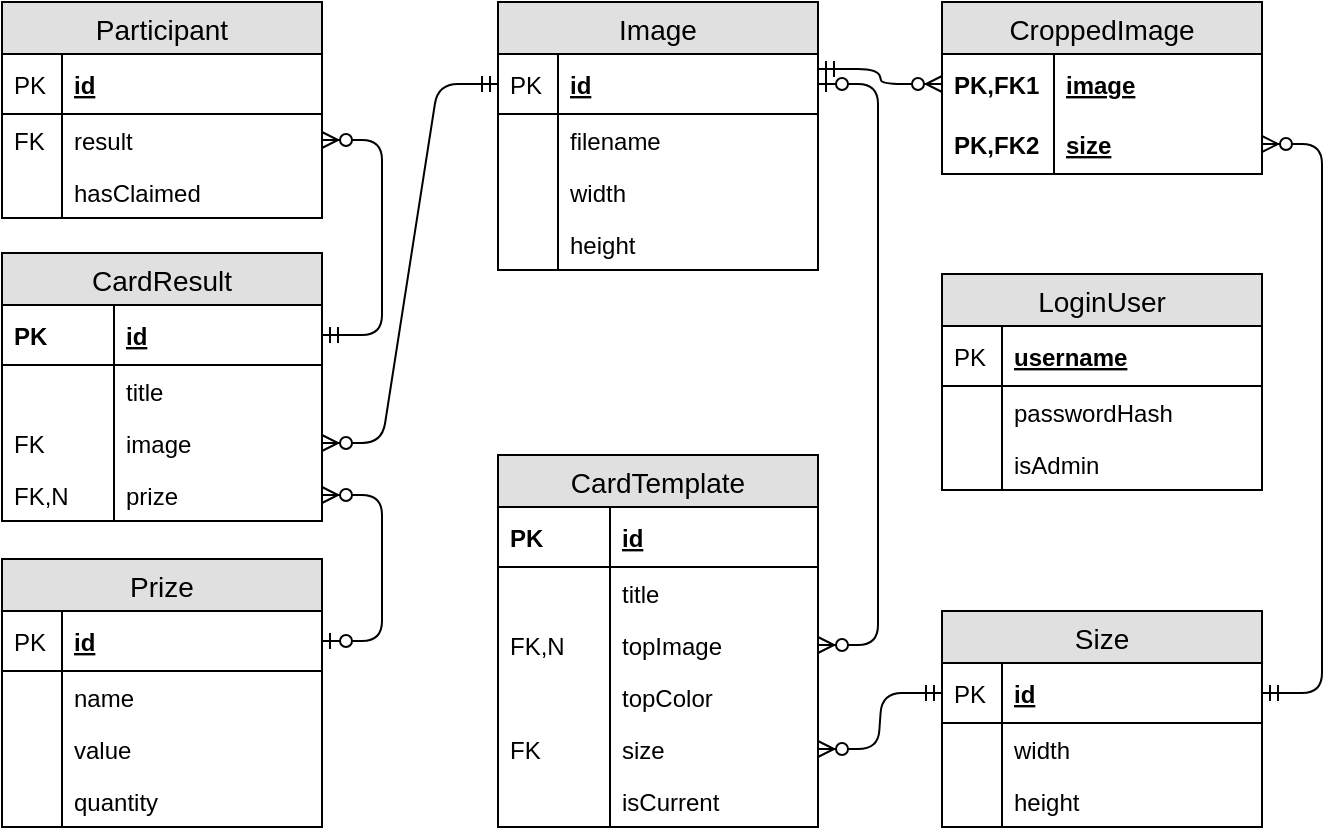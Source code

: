 <mxfile version="10.6.3" type="github"><diagram id="Myed-SuJqB78wdY_oxG5" name="Page-1"><mxGraphModel dx="1394" dy="770" grid="1" gridSize="10" guides="1" tooltips="1" connect="1" arrows="1" fold="1" page="1" pageScale="1" pageWidth="850" pageHeight="1100" math="0" shadow="0"><root><mxCell id="0"/><mxCell id="1" parent="0"/><mxCell id="y3QDMZZzhHuFTWwug0BD-1" value="LoginUser" style="swimlane;fontStyle=0;childLayout=stackLayout;horizontal=1;startSize=26;fillColor=#e0e0e0;horizontalStack=0;resizeParent=1;resizeParentMax=0;resizeLast=0;collapsible=1;marginBottom=0;swimlaneFillColor=#ffffff;align=center;fontSize=14;" parent="1" vertex="1"><mxGeometry x="550" y="266" width="160" height="108" as="geometry"/></mxCell><mxCell id="y3QDMZZzhHuFTWwug0BD-2" value="username" style="shape=partialRectangle;top=0;left=0;right=0;bottom=1;align=left;verticalAlign=middle;fillColor=none;spacingLeft=34;spacingRight=4;overflow=hidden;rotatable=0;points=[[0,0.5],[1,0.5]];portConstraint=eastwest;dropTarget=0;fontStyle=5;fontSize=12;" parent="y3QDMZZzhHuFTWwug0BD-1" vertex="1"><mxGeometry y="26" width="160" height="30" as="geometry"/></mxCell><mxCell id="y3QDMZZzhHuFTWwug0BD-3" value="PK" style="shape=partialRectangle;top=0;left=0;bottom=0;fillColor=none;align=left;verticalAlign=middle;spacingLeft=4;spacingRight=4;overflow=hidden;rotatable=0;points=[];portConstraint=eastwest;part=1;fontSize=12;" parent="y3QDMZZzhHuFTWwug0BD-2" vertex="1" connectable="0"><mxGeometry width="30" height="30" as="geometry"/></mxCell><mxCell id="y3QDMZZzhHuFTWwug0BD-4" value="passwordHash" style="shape=partialRectangle;top=0;left=0;right=0;bottom=0;align=left;verticalAlign=top;fillColor=none;spacingLeft=34;spacingRight=4;overflow=hidden;rotatable=0;points=[[0,0.5],[1,0.5]];portConstraint=eastwest;dropTarget=0;fontSize=12;" parent="y3QDMZZzhHuFTWwug0BD-1" vertex="1"><mxGeometry y="56" width="160" height="26" as="geometry"/></mxCell><mxCell id="y3QDMZZzhHuFTWwug0BD-5" value="" style="shape=partialRectangle;top=0;left=0;bottom=0;fillColor=none;align=left;verticalAlign=top;spacingLeft=4;spacingRight=4;overflow=hidden;rotatable=0;points=[];portConstraint=eastwest;part=1;fontSize=12;" parent="y3QDMZZzhHuFTWwug0BD-4" vertex="1" connectable="0"><mxGeometry width="30" height="26" as="geometry"/></mxCell><mxCell id="y3QDMZZzhHuFTWwug0BD-52" value="isAdmin" style="shape=partialRectangle;top=0;left=0;right=0;bottom=0;align=left;verticalAlign=top;fillColor=none;spacingLeft=34;spacingRight=4;overflow=hidden;rotatable=0;points=[[0,0.5],[1,0.5]];portConstraint=eastwest;dropTarget=0;fontSize=12;" parent="y3QDMZZzhHuFTWwug0BD-1" vertex="1"><mxGeometry y="82" width="160" height="26" as="geometry"/></mxCell><mxCell id="y3QDMZZzhHuFTWwug0BD-53" value="" style="shape=partialRectangle;top=0;left=0;bottom=0;fillColor=none;align=left;verticalAlign=top;spacingLeft=4;spacingRight=4;overflow=hidden;rotatable=0;points=[];portConstraint=eastwest;part=1;fontSize=12;" parent="y3QDMZZzhHuFTWwug0BD-52" vertex="1" connectable="0"><mxGeometry width="30" height="26" as="geometry"/></mxCell><mxCell id="y3QDMZZzhHuFTWwug0BD-16" value="Prize" style="swimlane;fontStyle=0;childLayout=stackLayout;horizontal=1;startSize=26;fillColor=#e0e0e0;horizontalStack=0;resizeParent=1;resizeParentMax=0;resizeLast=0;collapsible=1;marginBottom=0;swimlaneFillColor=#ffffff;align=center;fontSize=14;" parent="1" vertex="1"><mxGeometry x="80" y="408.5" width="160" height="134" as="geometry"/></mxCell><mxCell id="y3QDMZZzhHuFTWwug0BD-17" value="id" style="shape=partialRectangle;top=0;left=0;right=0;bottom=1;align=left;verticalAlign=middle;fillColor=none;spacingLeft=34;spacingRight=4;overflow=hidden;rotatable=0;points=[[0,0.5],[1,0.5]];portConstraint=eastwest;dropTarget=0;fontStyle=5;fontSize=12;" parent="y3QDMZZzhHuFTWwug0BD-16" vertex="1"><mxGeometry y="26" width="160" height="30" as="geometry"/></mxCell><mxCell id="y3QDMZZzhHuFTWwug0BD-18" value="PK" style="shape=partialRectangle;top=0;left=0;bottom=0;fillColor=none;align=left;verticalAlign=middle;spacingLeft=4;spacingRight=4;overflow=hidden;rotatable=0;points=[];portConstraint=eastwest;part=1;fontSize=12;" parent="y3QDMZZzhHuFTWwug0BD-17" vertex="1" connectable="0"><mxGeometry width="30" height="30" as="geometry"/></mxCell><mxCell id="y3QDMZZzhHuFTWwug0BD-19" value="name" style="shape=partialRectangle;top=0;left=0;right=0;bottom=0;align=left;verticalAlign=top;fillColor=none;spacingLeft=34;spacingRight=4;overflow=hidden;rotatable=0;points=[[0,0.5],[1,0.5]];portConstraint=eastwest;dropTarget=0;fontSize=12;" parent="y3QDMZZzhHuFTWwug0BD-16" vertex="1"><mxGeometry y="56" width="160" height="26" as="geometry"/></mxCell><mxCell id="y3QDMZZzhHuFTWwug0BD-20" value="" style="shape=partialRectangle;top=0;left=0;bottom=0;fillColor=none;align=left;verticalAlign=top;spacingLeft=4;spacingRight=4;overflow=hidden;rotatable=0;points=[];portConstraint=eastwest;part=1;fontSize=12;" parent="y3QDMZZzhHuFTWwug0BD-19" vertex="1" connectable="0"><mxGeometry width="30" height="26" as="geometry"/></mxCell><mxCell id="y3QDMZZzhHuFTWwug0BD-23" value="value" style="shape=partialRectangle;top=0;left=0;right=0;bottom=0;align=left;verticalAlign=top;fillColor=none;spacingLeft=34;spacingRight=4;overflow=hidden;rotatable=0;points=[[0,0.5],[1,0.5]];portConstraint=eastwest;dropTarget=0;fontSize=12;" parent="y3QDMZZzhHuFTWwug0BD-16" vertex="1"><mxGeometry y="82" width="160" height="26" as="geometry"/></mxCell><mxCell id="y3QDMZZzhHuFTWwug0BD-24" value="" style="shape=partialRectangle;top=0;left=0;bottom=0;fillColor=none;align=left;verticalAlign=top;spacingLeft=4;spacingRight=4;overflow=hidden;rotatable=0;points=[];portConstraint=eastwest;part=1;fontSize=12;" parent="y3QDMZZzhHuFTWwug0BD-23" vertex="1" connectable="0"><mxGeometry width="30" height="26" as="geometry"/></mxCell><mxCell id="y3QDMZZzhHuFTWwug0BD-27" value="quantity" style="shape=partialRectangle;top=0;left=0;right=0;bottom=0;align=left;verticalAlign=top;fillColor=none;spacingLeft=34;spacingRight=4;overflow=hidden;rotatable=0;points=[[0,0.5],[1,0.5]];portConstraint=eastwest;dropTarget=0;fontSize=12;" parent="y3QDMZZzhHuFTWwug0BD-16" vertex="1"><mxGeometry y="108" width="160" height="26" as="geometry"/></mxCell><mxCell id="y3QDMZZzhHuFTWwug0BD-28" value="" style="shape=partialRectangle;top=0;left=0;bottom=0;fillColor=none;align=left;verticalAlign=top;spacingLeft=4;spacingRight=4;overflow=hidden;rotatable=0;points=[];portConstraint=eastwest;part=1;fontSize=12;" parent="y3QDMZZzhHuFTWwug0BD-27" vertex="1" connectable="0"><mxGeometry width="30" height="26" as="geometry"/></mxCell><mxCell id="y3QDMZZzhHuFTWwug0BD-33" value="Image" style="swimlane;fontStyle=0;childLayout=stackLayout;horizontal=1;startSize=26;fillColor=#e0e0e0;horizontalStack=0;resizeParent=1;resizeParentMax=0;resizeLast=0;collapsible=1;marginBottom=0;swimlaneFillColor=#ffffff;align=center;fontSize=14;" parent="1" vertex="1"><mxGeometry x="328" y="130" width="160" height="134" as="geometry"/></mxCell><mxCell id="y3QDMZZzhHuFTWwug0BD-34" value="id" style="shape=partialRectangle;top=0;left=0;right=0;bottom=1;align=left;verticalAlign=middle;fillColor=none;spacingLeft=34;spacingRight=4;overflow=hidden;rotatable=0;points=[[0,0.5],[1,0.5]];portConstraint=eastwest;dropTarget=0;fontStyle=5;fontSize=12;" parent="y3QDMZZzhHuFTWwug0BD-33" vertex="1"><mxGeometry y="26" width="160" height="30" as="geometry"/></mxCell><mxCell id="y3QDMZZzhHuFTWwug0BD-35" value="PK" style="shape=partialRectangle;top=0;left=0;bottom=0;fillColor=none;align=left;verticalAlign=middle;spacingLeft=4;spacingRight=4;overflow=hidden;rotatable=0;points=[];portConstraint=eastwest;part=1;fontSize=12;" parent="y3QDMZZzhHuFTWwug0BD-34" vertex="1" connectable="0"><mxGeometry width="30" height="30" as="geometry"/></mxCell><mxCell id="y3QDMZZzhHuFTWwug0BD-36" value="filename" style="shape=partialRectangle;top=0;left=0;right=0;bottom=0;align=left;verticalAlign=top;fillColor=none;spacingLeft=34;spacingRight=4;overflow=hidden;rotatable=0;points=[[0,0.5],[1,0.5]];portConstraint=eastwest;dropTarget=0;fontSize=12;" parent="y3QDMZZzhHuFTWwug0BD-33" vertex="1"><mxGeometry y="56" width="160" height="26" as="geometry"/></mxCell><mxCell id="y3QDMZZzhHuFTWwug0BD-37" value="" style="shape=partialRectangle;top=0;left=0;bottom=0;fillColor=none;align=left;verticalAlign=top;spacingLeft=4;spacingRight=4;overflow=hidden;rotatable=0;points=[];portConstraint=eastwest;part=1;fontSize=12;" parent="y3QDMZZzhHuFTWwug0BD-36" vertex="1" connectable="0"><mxGeometry width="30" height="26" as="geometry"/></mxCell><mxCell id="y3QDMZZzhHuFTWwug0BD-91" value="width" style="shape=partialRectangle;top=0;left=0;right=0;bottom=0;align=left;verticalAlign=top;fillColor=none;spacingLeft=34;spacingRight=4;overflow=hidden;rotatable=0;points=[[0,0.5],[1,0.5]];portConstraint=eastwest;dropTarget=0;fontSize=12;" parent="y3QDMZZzhHuFTWwug0BD-33" vertex="1"><mxGeometry y="82" width="160" height="26" as="geometry"/></mxCell><mxCell id="y3QDMZZzhHuFTWwug0BD-92" value="" style="shape=partialRectangle;top=0;left=0;bottom=0;fillColor=none;align=left;verticalAlign=top;spacingLeft=4;spacingRight=4;overflow=hidden;rotatable=0;points=[];portConstraint=eastwest;part=1;fontSize=12;" parent="y3QDMZZzhHuFTWwug0BD-91" vertex="1" connectable="0"><mxGeometry width="30" height="26" as="geometry"/></mxCell><mxCell id="y3QDMZZzhHuFTWwug0BD-93" value="height" style="shape=partialRectangle;top=0;left=0;right=0;bottom=0;align=left;verticalAlign=top;fillColor=none;spacingLeft=34;spacingRight=4;overflow=hidden;rotatable=0;points=[[0,0.5],[1,0.5]];portConstraint=eastwest;dropTarget=0;fontSize=12;" parent="y3QDMZZzhHuFTWwug0BD-33" vertex="1"><mxGeometry y="108" width="160" height="26" as="geometry"/></mxCell><mxCell id="y3QDMZZzhHuFTWwug0BD-94" value="" style="shape=partialRectangle;top=0;left=0;bottom=0;fillColor=none;align=left;verticalAlign=top;spacingLeft=4;spacingRight=4;overflow=hidden;rotatable=0;points=[];portConstraint=eastwest;part=1;fontSize=12;" parent="y3QDMZZzhHuFTWwug0BD-93" vertex="1" connectable="0"><mxGeometry width="30" height="26" as="geometry"/></mxCell><mxCell id="y3QDMZZzhHuFTWwug0BD-65" value="CroppedImage" style="swimlane;fontStyle=0;childLayout=stackLayout;horizontal=1;startSize=26;fillColor=#e0e0e0;horizontalStack=0;resizeParent=1;resizeParentMax=0;resizeLast=0;collapsible=1;marginBottom=0;swimlaneFillColor=#ffffff;align=center;fontSize=14;" parent="1" vertex="1"><mxGeometry x="550" y="130" width="160" height="86" as="geometry"/></mxCell><mxCell id="y3QDMZZzhHuFTWwug0BD-66" value="image" style="shape=partialRectangle;top=0;left=0;right=0;bottom=0;align=left;verticalAlign=middle;fillColor=none;spacingLeft=60;spacingRight=4;overflow=hidden;rotatable=0;points=[[0,0.5],[1,0.5]];portConstraint=eastwest;dropTarget=0;fontStyle=5;fontSize=12;" parent="y3QDMZZzhHuFTWwug0BD-65" vertex="1"><mxGeometry y="26" width="160" height="30" as="geometry"/></mxCell><mxCell id="y3QDMZZzhHuFTWwug0BD-67" value="PK,FK1" style="shape=partialRectangle;fontStyle=1;top=0;left=0;bottom=0;fillColor=none;align=left;verticalAlign=middle;spacingLeft=4;spacingRight=4;overflow=hidden;rotatable=0;points=[];portConstraint=eastwest;part=1;fontSize=12;" parent="y3QDMZZzhHuFTWwug0BD-66" vertex="1" connectable="0"><mxGeometry width="56" height="30" as="geometry"/></mxCell><mxCell id="y3QDMZZzhHuFTWwug0BD-68" value="size" style="shape=partialRectangle;top=0;left=0;right=0;bottom=1;align=left;verticalAlign=middle;fillColor=none;spacingLeft=60;spacingRight=4;overflow=hidden;rotatable=0;points=[[0,0.5],[1,0.5]];portConstraint=eastwest;dropTarget=0;fontStyle=5;fontSize=12;" parent="y3QDMZZzhHuFTWwug0BD-65" vertex="1"><mxGeometry y="56" width="160" height="30" as="geometry"/></mxCell><mxCell id="y3QDMZZzhHuFTWwug0BD-69" value="PK,FK2" style="shape=partialRectangle;fontStyle=1;top=0;left=0;bottom=0;fillColor=none;align=left;verticalAlign=middle;spacingLeft=4;spacingRight=4;overflow=hidden;rotatable=0;points=[];portConstraint=eastwest;part=1;fontSize=12;" parent="y3QDMZZzhHuFTWwug0BD-68" vertex="1" connectable="0"><mxGeometry width="56" height="30" as="geometry"/></mxCell><mxCell id="y3QDMZZzhHuFTWwug0BD-74" value="Size" style="swimlane;fontStyle=0;childLayout=stackLayout;horizontal=1;startSize=26;fillColor=#e0e0e0;horizontalStack=0;resizeParent=1;resizeParentMax=0;resizeLast=0;collapsible=1;marginBottom=0;swimlaneFillColor=#ffffff;align=center;fontSize=14;" parent="1" vertex="1"><mxGeometry x="550" y="434.5" width="160" height="108" as="geometry"/></mxCell><mxCell id="y3QDMZZzhHuFTWwug0BD-75" value="id" style="shape=partialRectangle;top=0;left=0;right=0;bottom=1;align=left;verticalAlign=middle;fillColor=none;spacingLeft=34;spacingRight=4;overflow=hidden;rotatable=0;points=[[0,0.5],[1,0.5]];portConstraint=eastwest;dropTarget=0;fontStyle=5;fontSize=12;" parent="y3QDMZZzhHuFTWwug0BD-74" vertex="1"><mxGeometry y="26" width="160" height="30" as="geometry"/></mxCell><mxCell id="y3QDMZZzhHuFTWwug0BD-76" value="PK" style="shape=partialRectangle;top=0;left=0;bottom=0;fillColor=none;align=left;verticalAlign=middle;spacingLeft=4;spacingRight=4;overflow=hidden;rotatable=0;points=[];portConstraint=eastwest;part=1;fontSize=12;" parent="y3QDMZZzhHuFTWwug0BD-75" vertex="1" connectable="0"><mxGeometry width="30" height="30" as="geometry"/></mxCell><mxCell id="y3QDMZZzhHuFTWwug0BD-85" value="width" style="shape=partialRectangle;top=0;left=0;right=0;bottom=0;align=left;verticalAlign=top;fillColor=none;spacingLeft=34;spacingRight=4;overflow=hidden;rotatable=0;points=[[0,0.5],[1,0.5]];portConstraint=eastwest;dropTarget=0;fontSize=12;" parent="y3QDMZZzhHuFTWwug0BD-74" vertex="1"><mxGeometry y="56" width="160" height="26" as="geometry"/></mxCell><mxCell id="y3QDMZZzhHuFTWwug0BD-86" value="" style="shape=partialRectangle;top=0;left=0;bottom=0;fillColor=none;align=left;verticalAlign=top;spacingLeft=4;spacingRight=4;overflow=hidden;rotatable=0;points=[];portConstraint=eastwest;part=1;fontSize=12;" parent="y3QDMZZzhHuFTWwug0BD-85" vertex="1" connectable="0"><mxGeometry width="30" height="26" as="geometry"/></mxCell><mxCell id="y3QDMZZzhHuFTWwug0BD-79" value="height" style="shape=partialRectangle;top=0;left=0;right=0;bottom=0;align=left;verticalAlign=top;fillColor=none;spacingLeft=34;spacingRight=4;overflow=hidden;rotatable=0;points=[[0,0.5],[1,0.5]];portConstraint=eastwest;dropTarget=0;fontSize=12;" parent="y3QDMZZzhHuFTWwug0BD-74" vertex="1"><mxGeometry y="82" width="160" height="26" as="geometry"/></mxCell><mxCell id="y3QDMZZzhHuFTWwug0BD-80" value="" style="shape=partialRectangle;top=0;left=0;bottom=0;fillColor=none;align=left;verticalAlign=top;spacingLeft=4;spacingRight=4;overflow=hidden;rotatable=0;points=[];portConstraint=eastwest;part=1;fontSize=12;" parent="y3QDMZZzhHuFTWwug0BD-79" vertex="1" connectable="0"><mxGeometry width="30" height="26" as="geometry"/></mxCell><mxCell id="y3QDMZZzhHuFTWwug0BD-96" value="" style="edgeStyle=entityRelationEdgeStyle;fontSize=12;html=1;endArrow=ERzeroToMany;startArrow=ERmandOne;exitX=1;exitY=0.25;exitDx=0;exitDy=0;" parent="1" source="y3QDMZZzhHuFTWwug0BD-33" target="y3QDMZZzhHuFTWwug0BD-66" edge="1"><mxGeometry width="100" height="100" relative="1" as="geometry"><mxPoint x="580" y="341" as="sourcePoint"/><mxPoint x="680" y="241" as="targetPoint"/></mxGeometry></mxCell><mxCell id="y3QDMZZzhHuFTWwug0BD-97" value="" style="edgeStyle=entityRelationEdgeStyle;fontSize=12;html=1;endArrow=ERzeroToMany;startArrow=ERmandOne;" parent="1" source="y3QDMZZzhHuFTWwug0BD-75" target="y3QDMZZzhHuFTWwug0BD-68" edge="1"><mxGeometry width="100" height="100" relative="1" as="geometry"><mxPoint x="540" y="385" as="sourcePoint"/><mxPoint x="540" y="277" as="targetPoint"/></mxGeometry></mxCell><mxCell id="y3QDMZZzhHuFTWwug0BD-98" value="Participant" style="swimlane;fontStyle=0;childLayout=stackLayout;horizontal=1;startSize=26;fillColor=#e0e0e0;horizontalStack=0;resizeParent=1;resizeParentMax=0;resizeLast=0;collapsible=1;marginBottom=0;swimlaneFillColor=#ffffff;align=center;fontSize=14;" parent="1" vertex="1"><mxGeometry x="80" y="130" width="160" height="108" as="geometry"/></mxCell><mxCell id="y3QDMZZzhHuFTWwug0BD-99" value="id" style="shape=partialRectangle;top=0;left=0;right=0;bottom=1;align=left;verticalAlign=middle;fillColor=none;spacingLeft=34;spacingRight=4;overflow=hidden;rotatable=0;points=[[0,0.5],[1,0.5]];portConstraint=eastwest;dropTarget=0;fontStyle=5;fontSize=12;" parent="y3QDMZZzhHuFTWwug0BD-98" vertex="1"><mxGeometry y="26" width="160" height="30" as="geometry"/></mxCell><mxCell id="y3QDMZZzhHuFTWwug0BD-100" value="PK" style="shape=partialRectangle;top=0;left=0;bottom=0;fillColor=none;align=left;verticalAlign=middle;spacingLeft=4;spacingRight=4;overflow=hidden;rotatable=0;points=[];portConstraint=eastwest;part=1;fontSize=12;" parent="y3QDMZZzhHuFTWwug0BD-99" vertex="1" connectable="0"><mxGeometry width="30" height="30" as="geometry"/></mxCell><mxCell id="y3QDMZZzhHuFTWwug0BD-101" value="result" style="shape=partialRectangle;top=0;left=0;right=0;bottom=0;align=left;verticalAlign=top;fillColor=none;spacingLeft=34;spacingRight=4;overflow=hidden;rotatable=0;points=[[0,0.5],[1,0.5]];portConstraint=eastwest;dropTarget=0;fontSize=12;" parent="y3QDMZZzhHuFTWwug0BD-98" vertex="1"><mxGeometry y="56" width="160" height="26" as="geometry"/></mxCell><mxCell id="y3QDMZZzhHuFTWwug0BD-102" value="FK" style="shape=partialRectangle;top=0;left=0;bottom=0;fillColor=none;align=left;verticalAlign=top;spacingLeft=4;spacingRight=4;overflow=hidden;rotatable=0;points=[];portConstraint=eastwest;part=1;fontSize=12;" parent="y3QDMZZzhHuFTWwug0BD-101" vertex="1" connectable="0"><mxGeometry width="30" height="26" as="geometry"/></mxCell><mxCell id="y3QDMZZzhHuFTWwug0BD-109" value="hasClaimed" style="shape=partialRectangle;top=0;left=0;right=0;bottom=0;align=left;verticalAlign=top;fillColor=none;spacingLeft=34;spacingRight=4;overflow=hidden;rotatable=0;points=[[0,0.5],[1,0.5]];portConstraint=eastwest;dropTarget=0;fontSize=12;" parent="y3QDMZZzhHuFTWwug0BD-98" vertex="1"><mxGeometry y="82" width="160" height="26" as="geometry"/></mxCell><mxCell id="y3QDMZZzhHuFTWwug0BD-110" value="" style="shape=partialRectangle;top=0;left=0;bottom=0;fillColor=none;align=left;verticalAlign=top;spacingLeft=4;spacingRight=4;overflow=hidden;rotatable=0;points=[];portConstraint=eastwest;part=1;fontSize=12;" parent="y3QDMZZzhHuFTWwug0BD-109" vertex="1" connectable="0"><mxGeometry width="30" height="26" as="geometry"/></mxCell><mxCell id="y3QDMZZzhHuFTWwug0BD-122" value="" style="edgeStyle=entityRelationEdgeStyle;fontSize=12;html=1;endArrow=ERzeroToMany;startArrow=ERzeroToOne;" parent="1" source="y3QDMZZzhHuFTWwug0BD-17" target="y3QDMZZzhHuFTWwug0BD-152" edge="1"><mxGeometry width="100" height="100" relative="1" as="geometry"><mxPoint x="300" y="560" as="sourcePoint"/><mxPoint x="400" y="460" as="targetPoint"/></mxGeometry></mxCell><mxCell id="y3QDMZZzhHuFTWwug0BD-123" value="" style="edgeStyle=entityRelationEdgeStyle;fontSize=12;html=1;endArrow=ERzeroToMany;startArrow=ERmandOne;" parent="1" source="y3QDMZZzhHuFTWwug0BD-34" target="y3QDMZZzhHuFTWwug0BD-150" edge="1"><mxGeometry width="100" height="100" relative="1" as="geometry"><mxPoint x="350" y="590" as="sourcePoint"/><mxPoint x="450" y="490" as="targetPoint"/></mxGeometry></mxCell><mxCell id="y3QDMZZzhHuFTWwug0BD-125" value="" style="edgeStyle=entityRelationEdgeStyle;fontSize=12;html=1;endArrow=ERzeroToMany;startArrow=ERmandOne;" parent="1" source="y3QDMZZzhHuFTWwug0BD-148" target="y3QDMZZzhHuFTWwug0BD-101" edge="1"><mxGeometry width="100" height="100" relative="1" as="geometry"><mxPoint x="400" y="640" as="sourcePoint"/><mxPoint x="500" y="540" as="targetPoint"/></mxGeometry></mxCell><mxCell id="y3QDMZZzhHuFTWwug0BD-139" value="" style="edgeStyle=entityRelationEdgeStyle;fontSize=12;html=1;endArrow=ERzeroToMany;startArrow=ERmandOne;" parent="1" source="y3QDMZZzhHuFTWwug0BD-75" target="y3QDMZZzhHuFTWwug0BD-163" edge="1"><mxGeometry width="100" height="100" relative="1" as="geometry"><mxPoint x="540" y="680" as="sourcePoint"/><mxPoint x="640" y="580" as="targetPoint"/></mxGeometry></mxCell><mxCell id="y3QDMZZzhHuFTWwug0BD-140" value="" style="edgeStyle=entityRelationEdgeStyle;fontSize=12;html=1;endArrow=ERzeroToMany;startArrow=ERzeroToOne;exitX=1;exitY=0.5;exitDx=0;exitDy=0;" parent="1" source="y3QDMZZzhHuFTWwug0BD-34" target="y3QDMZZzhHuFTWwug0BD-157" edge="1"><mxGeometry width="100" height="100" relative="1" as="geometry"><mxPoint x="250" y="492" as="sourcePoint"/><mxPoint x="250" y="387" as="targetPoint"/></mxGeometry></mxCell><mxCell id="y3QDMZZzhHuFTWwug0BD-145" value="CardResult" style="swimlane;fontStyle=0;childLayout=stackLayout;horizontal=1;startSize=26;fillColor=#e0e0e0;horizontalStack=0;resizeParent=1;resizeParentMax=0;resizeLast=0;collapsible=1;marginBottom=0;swimlaneFillColor=#ffffff;align=center;fontSize=14;" parent="1" vertex="1"><mxGeometry x="80" y="255.5" width="160" height="134" as="geometry"/></mxCell><mxCell id="y3QDMZZzhHuFTWwug0BD-148" value="id" style="shape=partialRectangle;top=0;left=0;right=0;bottom=1;align=left;verticalAlign=middle;fillColor=none;spacingLeft=60;spacingRight=4;overflow=hidden;rotatable=0;points=[[0,0.5],[1,0.5]];portConstraint=eastwest;dropTarget=0;fontStyle=5;fontSize=12;" parent="y3QDMZZzhHuFTWwug0BD-145" vertex="1"><mxGeometry y="26" width="160" height="30" as="geometry"/></mxCell><mxCell id="y3QDMZZzhHuFTWwug0BD-149" value="PK" style="shape=partialRectangle;fontStyle=1;top=0;left=0;bottom=0;fillColor=none;align=left;verticalAlign=middle;spacingLeft=4;spacingRight=4;overflow=hidden;rotatable=0;points=[];portConstraint=eastwest;part=1;fontSize=12;" parent="y3QDMZZzhHuFTWwug0BD-148" vertex="1" connectable="0"><mxGeometry width="56" height="30" as="geometry"/></mxCell><mxCell id="Aj_pjaMLx33UE5Q9442I-1" value="title" style="shape=partialRectangle;top=0;left=0;right=0;bottom=0;align=left;verticalAlign=top;fillColor=none;spacingLeft=60;spacingRight=4;overflow=hidden;rotatable=0;points=[[0,0.5],[1,0.5]];portConstraint=eastwest;dropTarget=0;fontSize=12;" vertex="1" parent="y3QDMZZzhHuFTWwug0BD-145"><mxGeometry y="56" width="160" height="26" as="geometry"/></mxCell><mxCell id="Aj_pjaMLx33UE5Q9442I-2" value="" style="shape=partialRectangle;top=0;left=0;bottom=0;fillColor=none;align=left;verticalAlign=top;spacingLeft=4;spacingRight=4;overflow=hidden;rotatable=0;points=[];portConstraint=eastwest;part=1;fontSize=12;" vertex="1" connectable="0" parent="Aj_pjaMLx33UE5Q9442I-1"><mxGeometry width="56" height="26" as="geometry"/></mxCell><mxCell id="y3QDMZZzhHuFTWwug0BD-150" value="image" style="shape=partialRectangle;top=0;left=0;right=0;bottom=0;align=left;verticalAlign=top;fillColor=none;spacingLeft=60;spacingRight=4;overflow=hidden;rotatable=0;points=[[0,0.5],[1,0.5]];portConstraint=eastwest;dropTarget=0;fontSize=12;" parent="y3QDMZZzhHuFTWwug0BD-145" vertex="1"><mxGeometry y="82" width="160" height="26" as="geometry"/></mxCell><mxCell id="y3QDMZZzhHuFTWwug0BD-151" value="FK" style="shape=partialRectangle;top=0;left=0;bottom=0;fillColor=none;align=left;verticalAlign=top;spacingLeft=4;spacingRight=4;overflow=hidden;rotatable=0;points=[];portConstraint=eastwest;part=1;fontSize=12;" parent="y3QDMZZzhHuFTWwug0BD-150" vertex="1" connectable="0"><mxGeometry width="56" height="26" as="geometry"/></mxCell><mxCell id="y3QDMZZzhHuFTWwug0BD-152" value="prize" style="shape=partialRectangle;top=0;left=0;right=0;bottom=0;align=left;verticalAlign=top;fillColor=none;spacingLeft=60;spacingRight=4;overflow=hidden;rotatable=0;points=[[0,0.5],[1,0.5]];portConstraint=eastwest;dropTarget=0;fontSize=12;" parent="y3QDMZZzhHuFTWwug0BD-145" vertex="1"><mxGeometry y="108" width="160" height="26" as="geometry"/></mxCell><mxCell id="y3QDMZZzhHuFTWwug0BD-153" value="FK,N" style="shape=partialRectangle;top=0;left=0;bottom=0;fillColor=none;align=left;verticalAlign=top;spacingLeft=4;spacingRight=4;overflow=hidden;rotatable=0;points=[];portConstraint=eastwest;part=1;fontSize=12;" parent="y3QDMZZzhHuFTWwug0BD-152" vertex="1" connectable="0"><mxGeometry width="56" height="26" as="geometry"/></mxCell><mxCell id="y3QDMZZzhHuFTWwug0BD-154" value="CardTemplate" style="swimlane;fontStyle=0;childLayout=stackLayout;horizontal=1;startSize=26;fillColor=#e0e0e0;horizontalStack=0;resizeParent=1;resizeParentMax=0;resizeLast=0;collapsible=1;marginBottom=0;swimlaneFillColor=#ffffff;align=center;fontSize=14;" parent="1" vertex="1"><mxGeometry x="328" y="356.5" width="160" height="186" as="geometry"/></mxCell><mxCell id="y3QDMZZzhHuFTWwug0BD-155" value="id" style="shape=partialRectangle;top=0;left=0;right=0;bottom=1;align=left;verticalAlign=middle;fillColor=none;spacingLeft=60;spacingRight=4;overflow=hidden;rotatable=0;points=[[0,0.5],[1,0.5]];portConstraint=eastwest;dropTarget=0;fontStyle=5;fontSize=12;" parent="y3QDMZZzhHuFTWwug0BD-154" vertex="1"><mxGeometry y="26" width="160" height="30" as="geometry"/></mxCell><mxCell id="y3QDMZZzhHuFTWwug0BD-156" value="PK" style="shape=partialRectangle;fontStyle=1;top=0;left=0;bottom=0;fillColor=none;align=left;verticalAlign=middle;spacingLeft=4;spacingRight=4;overflow=hidden;rotatable=0;points=[];portConstraint=eastwest;part=1;fontSize=12;" parent="y3QDMZZzhHuFTWwug0BD-155" vertex="1" connectable="0"><mxGeometry width="56" height="30" as="geometry"/></mxCell><mxCell id="y3QDMZZzhHuFTWwug0BD-161" value="title" style="shape=partialRectangle;top=0;left=0;right=0;bottom=0;align=left;verticalAlign=top;fillColor=none;spacingLeft=60;spacingRight=4;overflow=hidden;rotatable=0;points=[[0,0.5],[1,0.5]];portConstraint=eastwest;dropTarget=0;fontSize=12;" parent="y3QDMZZzhHuFTWwug0BD-154" vertex="1"><mxGeometry y="56" width="160" height="26" as="geometry"/></mxCell><mxCell id="y3QDMZZzhHuFTWwug0BD-162" value="" style="shape=partialRectangle;top=0;left=0;bottom=0;fillColor=none;align=left;verticalAlign=top;spacingLeft=4;spacingRight=4;overflow=hidden;rotatable=0;points=[];portConstraint=eastwest;part=1;fontSize=12;" parent="y3QDMZZzhHuFTWwug0BD-161" vertex="1" connectable="0"><mxGeometry width="56" height="26" as="geometry"/></mxCell><mxCell id="y3QDMZZzhHuFTWwug0BD-157" value="topImage" style="shape=partialRectangle;top=0;left=0;right=0;bottom=0;align=left;verticalAlign=top;fillColor=none;spacingLeft=60;spacingRight=4;overflow=hidden;rotatable=0;points=[[0,0.5],[1,0.5]];portConstraint=eastwest;dropTarget=0;fontSize=12;" parent="y3QDMZZzhHuFTWwug0BD-154" vertex="1"><mxGeometry y="82" width="160" height="26" as="geometry"/></mxCell><mxCell id="y3QDMZZzhHuFTWwug0BD-158" value="FK,N" style="shape=partialRectangle;top=0;left=0;bottom=0;fillColor=none;align=left;verticalAlign=top;spacingLeft=4;spacingRight=4;overflow=hidden;rotatable=0;points=[];portConstraint=eastwest;part=1;fontSize=12;" parent="y3QDMZZzhHuFTWwug0BD-157" vertex="1" connectable="0"><mxGeometry width="56" height="26" as="geometry"/></mxCell><mxCell id="y3QDMZZzhHuFTWwug0BD-159" value="topColor" style="shape=partialRectangle;top=0;left=0;right=0;bottom=0;align=left;verticalAlign=top;fillColor=none;spacingLeft=60;spacingRight=4;overflow=hidden;rotatable=0;points=[[0,0.5],[1,0.5]];portConstraint=eastwest;dropTarget=0;fontSize=12;" parent="y3QDMZZzhHuFTWwug0BD-154" vertex="1"><mxGeometry y="108" width="160" height="26" as="geometry"/></mxCell><mxCell id="y3QDMZZzhHuFTWwug0BD-160" value="" style="shape=partialRectangle;top=0;left=0;bottom=0;fillColor=none;align=left;verticalAlign=top;spacingLeft=4;spacingRight=4;overflow=hidden;rotatable=0;points=[];portConstraint=eastwest;part=1;fontSize=12;" parent="y3QDMZZzhHuFTWwug0BD-159" vertex="1" connectable="0"><mxGeometry width="56" height="26" as="geometry"/></mxCell><mxCell id="y3QDMZZzhHuFTWwug0BD-163" value="size" style="shape=partialRectangle;top=0;left=0;right=0;bottom=0;align=left;verticalAlign=top;fillColor=none;spacingLeft=60;spacingRight=4;overflow=hidden;rotatable=0;points=[[0,0.5],[1,0.5]];portConstraint=eastwest;dropTarget=0;fontSize=12;" parent="y3QDMZZzhHuFTWwug0BD-154" vertex="1"><mxGeometry y="134" width="160" height="26" as="geometry"/></mxCell><mxCell id="y3QDMZZzhHuFTWwug0BD-164" value="FK" style="shape=partialRectangle;top=0;left=0;bottom=0;fillColor=none;align=left;verticalAlign=top;spacingLeft=4;spacingRight=4;overflow=hidden;rotatable=0;points=[];portConstraint=eastwest;part=1;fontSize=12;" parent="y3QDMZZzhHuFTWwug0BD-163" vertex="1" connectable="0"><mxGeometry width="56" height="26" as="geometry"/></mxCell><mxCell id="y3QDMZZzhHuFTWwug0BD-165" value="isCurrent" style="shape=partialRectangle;top=0;left=0;right=0;bottom=0;align=left;verticalAlign=top;fillColor=none;spacingLeft=60;spacingRight=4;overflow=hidden;rotatable=0;points=[[0,0.5],[1,0.5]];portConstraint=eastwest;dropTarget=0;fontSize=12;" parent="y3QDMZZzhHuFTWwug0BD-154" vertex="1"><mxGeometry y="160" width="160" height="26" as="geometry"/></mxCell><mxCell id="y3QDMZZzhHuFTWwug0BD-166" value="" style="shape=partialRectangle;top=0;left=0;bottom=0;fillColor=none;align=left;verticalAlign=top;spacingLeft=4;spacingRight=4;overflow=hidden;rotatable=0;points=[];portConstraint=eastwest;part=1;fontSize=12;" parent="y3QDMZZzhHuFTWwug0BD-165" vertex="1" connectable="0"><mxGeometry width="56" height="26" as="geometry"/></mxCell></root></mxGraphModel></diagram></mxfile>